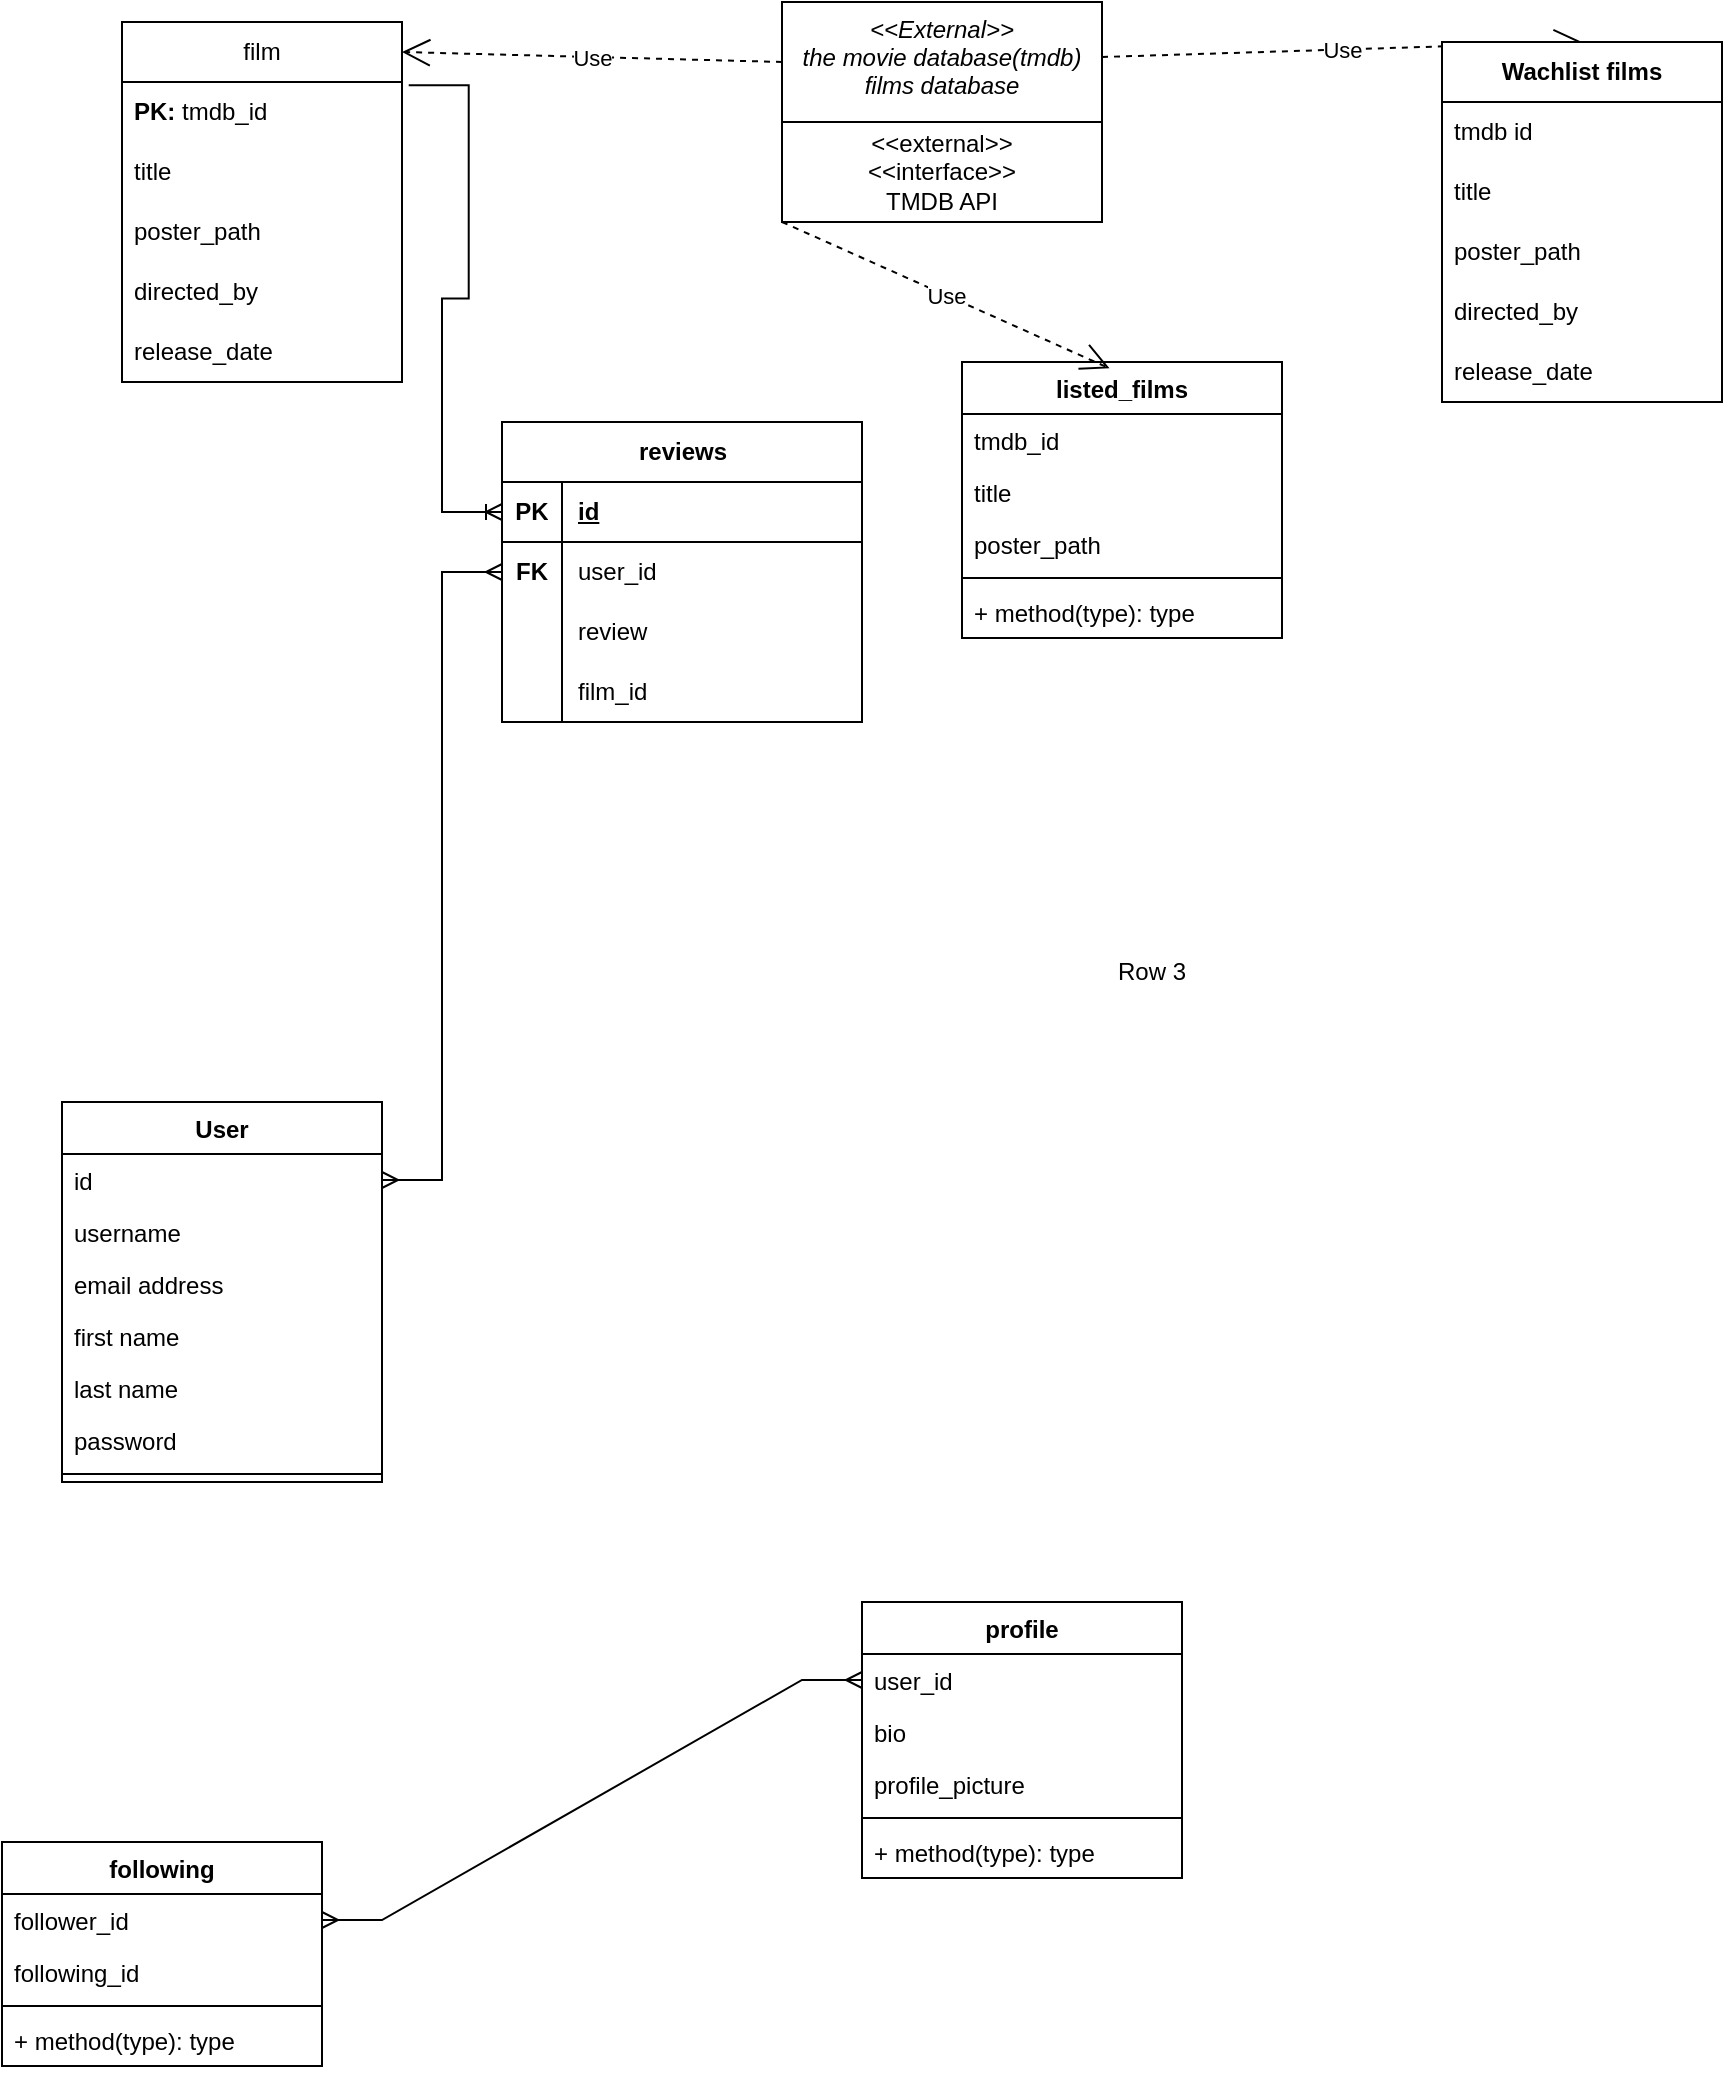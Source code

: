 <mxfile version="21.1.7" type="github">
  <diagram id="C5RBs43oDa-KdzZeNtuy" name="Page-1">
    <mxGraphModel dx="1877" dy="1742" grid="1" gridSize="10" guides="1" tooltips="1" connect="1" arrows="1" fold="1" page="1" pageScale="1" pageWidth="827" pageHeight="1169" math="0" shadow="0">
      <root>
        <mxCell id="WIyWlLk6GJQsqaUBKTNV-0" />
        <mxCell id="WIyWlLk6GJQsqaUBKTNV-1" parent="WIyWlLk6GJQsqaUBKTNV-0" />
        <mxCell id="dcX_wQZem7m3OoflAhKU-13" value="&lt;&lt;External&gt;&gt;&#xa;the movie database(tmdb)&#xa;films database" style="swimlane;fontStyle=2;align=center;verticalAlign=top;childLayout=stackLayout;horizontal=1;startSize=60;horizontalStack=0;resizeParent=1;resizeLast=0;collapsible=1;marginBottom=0;rounded=0;shadow=0;strokeWidth=1;" vertex="1" parent="WIyWlLk6GJQsqaUBKTNV-1">
          <mxGeometry x="340" y="-60" width="160" height="110" as="geometry">
            <mxRectangle x="230" y="140" width="160" height="26" as="alternateBounds" />
          </mxGeometry>
        </mxCell>
        <mxCell id="dcX_wQZem7m3OoflAhKU-41" value="&amp;lt;&amp;lt;external&amp;gt;&amp;gt;&lt;br&gt;&amp;lt;&amp;lt;interface&amp;gt;&amp;gt;&lt;br&gt;TMDB API" style="html=1;whiteSpace=wrap;" vertex="1" parent="dcX_wQZem7m3OoflAhKU-13">
          <mxGeometry y="60" width="160" height="50" as="geometry" />
        </mxCell>
        <mxCell id="dcX_wQZem7m3OoflAhKU-21" value="film" style="swimlane;fontStyle=0;childLayout=stackLayout;horizontal=1;startSize=30;horizontalStack=0;resizeParent=1;resizeParentMax=0;resizeLast=0;collapsible=1;marginBottom=0;whiteSpace=wrap;html=1;" vertex="1" parent="WIyWlLk6GJQsqaUBKTNV-1">
          <mxGeometry x="10" y="-50" width="140" height="180" as="geometry" />
        </mxCell>
        <mxCell id="dcX_wQZem7m3OoflAhKU-22" value="PK: &lt;span style=&quot;font-weight: normal;&quot;&gt;tmdb_id&lt;/span&gt;" style="text;strokeColor=none;fillColor=none;align=left;verticalAlign=middle;spacingLeft=4;spacingRight=4;overflow=hidden;points=[[0,0.5],[1,0.5]];portConstraint=eastwest;rotatable=0;whiteSpace=wrap;html=1;fontStyle=1" vertex="1" parent="dcX_wQZem7m3OoflAhKU-21">
          <mxGeometry y="30" width="140" height="30" as="geometry" />
        </mxCell>
        <mxCell id="dcX_wQZem7m3OoflAhKU-97" value="title" style="text;strokeColor=none;fillColor=none;align=left;verticalAlign=middle;spacingLeft=4;spacingRight=4;overflow=hidden;points=[[0,0.5],[1,0.5]];portConstraint=eastwest;rotatable=0;whiteSpace=wrap;html=1;" vertex="1" parent="dcX_wQZem7m3OoflAhKU-21">
          <mxGeometry y="60" width="140" height="30" as="geometry" />
        </mxCell>
        <mxCell id="dcX_wQZem7m3OoflAhKU-98" value="poster_path" style="text;strokeColor=none;fillColor=none;align=left;verticalAlign=middle;spacingLeft=4;spacingRight=4;overflow=hidden;points=[[0,0.5],[1,0.5]];portConstraint=eastwest;rotatable=0;whiteSpace=wrap;html=1;" vertex="1" parent="dcX_wQZem7m3OoflAhKU-21">
          <mxGeometry y="90" width="140" height="30" as="geometry" />
        </mxCell>
        <mxCell id="dcX_wQZem7m3OoflAhKU-100" value="directed_by" style="text;strokeColor=none;fillColor=none;align=left;verticalAlign=middle;spacingLeft=4;spacingRight=4;overflow=hidden;points=[[0,0.5],[1,0.5]];portConstraint=eastwest;rotatable=0;whiteSpace=wrap;html=1;" vertex="1" parent="dcX_wQZem7m3OoflAhKU-21">
          <mxGeometry y="120" width="140" height="30" as="geometry" />
        </mxCell>
        <mxCell id="dcX_wQZem7m3OoflAhKU-99" value="release_date" style="text;strokeColor=none;fillColor=none;align=left;verticalAlign=middle;spacingLeft=4;spacingRight=4;overflow=hidden;points=[[0,0.5],[1,0.5]];portConstraint=eastwest;rotatable=0;whiteSpace=wrap;html=1;" vertex="1" parent="dcX_wQZem7m3OoflAhKU-21">
          <mxGeometry y="150" width="140" height="30" as="geometry" />
        </mxCell>
        <mxCell id="dcX_wQZem7m3OoflAhKU-51" value="Use" style="endArrow=open;endSize=12;dashed=1;html=1;rounded=0;exitX=1;exitY=0.25;exitDx=0;exitDy=0;entryX=0.5;entryY=0;entryDx=0;entryDy=0;" edge="1" parent="WIyWlLk6GJQsqaUBKTNV-1" source="dcX_wQZem7m3OoflAhKU-13" target="dcX_wQZem7m3OoflAhKU-107">
          <mxGeometry width="160" relative="1" as="geometry">
            <mxPoint x="360" y="270" as="sourcePoint" />
            <mxPoint x="170" y="113" as="targetPoint" />
          </mxGeometry>
        </mxCell>
        <mxCell id="dcX_wQZem7m3OoflAhKU-52" value="listed_films" style="swimlane;fontStyle=1;align=center;verticalAlign=top;childLayout=stackLayout;horizontal=1;startSize=26;horizontalStack=0;resizeParent=1;resizeParentMax=0;resizeLast=0;collapsible=1;marginBottom=0;whiteSpace=wrap;html=1;" vertex="1" parent="WIyWlLk6GJQsqaUBKTNV-1">
          <mxGeometry x="430" y="120" width="160" height="138" as="geometry" />
        </mxCell>
        <mxCell id="dcX_wQZem7m3OoflAhKU-53" value="tmdb_id" style="text;strokeColor=none;fillColor=none;align=left;verticalAlign=top;spacingLeft=4;spacingRight=4;overflow=hidden;rotatable=0;points=[[0,0.5],[1,0.5]];portConstraint=eastwest;whiteSpace=wrap;html=1;" vertex="1" parent="dcX_wQZem7m3OoflAhKU-52">
          <mxGeometry y="26" width="160" height="26" as="geometry" />
        </mxCell>
        <mxCell id="dcX_wQZem7m3OoflAhKU-113" value="title" style="text;strokeColor=none;fillColor=none;align=left;verticalAlign=top;spacingLeft=4;spacingRight=4;overflow=hidden;rotatable=0;points=[[0,0.5],[1,0.5]];portConstraint=eastwest;whiteSpace=wrap;html=1;" vertex="1" parent="dcX_wQZem7m3OoflAhKU-52">
          <mxGeometry y="52" width="160" height="26" as="geometry" />
        </mxCell>
        <mxCell id="dcX_wQZem7m3OoflAhKU-114" value="poster_path" style="text;strokeColor=none;fillColor=none;align=left;verticalAlign=top;spacingLeft=4;spacingRight=4;overflow=hidden;rotatable=0;points=[[0,0.5],[1,0.5]];portConstraint=eastwest;whiteSpace=wrap;html=1;" vertex="1" parent="dcX_wQZem7m3OoflAhKU-52">
          <mxGeometry y="78" width="160" height="26" as="geometry" />
        </mxCell>
        <mxCell id="dcX_wQZem7m3OoflAhKU-54" value="" style="line;strokeWidth=1;fillColor=none;align=left;verticalAlign=middle;spacingTop=-1;spacingLeft=3;spacingRight=3;rotatable=0;labelPosition=right;points=[];portConstraint=eastwest;strokeColor=inherit;" vertex="1" parent="dcX_wQZem7m3OoflAhKU-52">
          <mxGeometry y="104" width="160" height="8" as="geometry" />
        </mxCell>
        <mxCell id="dcX_wQZem7m3OoflAhKU-55" value="+ method(type): type" style="text;strokeColor=none;fillColor=none;align=left;verticalAlign=top;spacingLeft=4;spacingRight=4;overflow=hidden;rotatable=0;points=[[0,0.5],[1,0.5]];portConstraint=eastwest;whiteSpace=wrap;html=1;" vertex="1" parent="dcX_wQZem7m3OoflAhKU-52">
          <mxGeometry y="112" width="160" height="26" as="geometry" />
        </mxCell>
        <mxCell id="dcX_wQZem7m3OoflAhKU-56" value="User" style="swimlane;fontStyle=1;align=center;verticalAlign=top;childLayout=stackLayout;horizontal=1;startSize=26;horizontalStack=0;resizeParent=1;resizeParentMax=0;resizeLast=0;collapsible=1;marginBottom=0;whiteSpace=wrap;html=1;" vertex="1" parent="WIyWlLk6GJQsqaUBKTNV-1">
          <mxGeometry x="-20" y="490" width="160" height="190" as="geometry" />
        </mxCell>
        <mxCell id="dcX_wQZem7m3OoflAhKU-57" value="id" style="text;strokeColor=none;fillColor=none;align=left;verticalAlign=top;spacingLeft=4;spacingRight=4;overflow=hidden;rotatable=0;points=[[0,0.5],[1,0.5]];portConstraint=eastwest;whiteSpace=wrap;html=1;" vertex="1" parent="dcX_wQZem7m3OoflAhKU-56">
          <mxGeometry y="26" width="160" height="26" as="geometry" />
        </mxCell>
        <mxCell id="dcX_wQZem7m3OoflAhKU-71" value="username" style="text;strokeColor=none;fillColor=none;align=left;verticalAlign=top;spacingLeft=4;spacingRight=4;overflow=hidden;rotatable=0;points=[[0,0.5],[1,0.5]];portConstraint=eastwest;whiteSpace=wrap;html=1;" vertex="1" parent="dcX_wQZem7m3OoflAhKU-56">
          <mxGeometry y="52" width="160" height="26" as="geometry" />
        </mxCell>
        <mxCell id="dcX_wQZem7m3OoflAhKU-63" value="email address" style="text;strokeColor=none;fillColor=none;align=left;verticalAlign=top;spacingLeft=4;spacingRight=4;overflow=hidden;rotatable=0;points=[[0,0.5],[1,0.5]];portConstraint=eastwest;whiteSpace=wrap;html=1;" vertex="1" parent="dcX_wQZem7m3OoflAhKU-56">
          <mxGeometry y="78" width="160" height="26" as="geometry" />
        </mxCell>
        <mxCell id="dcX_wQZem7m3OoflAhKU-61" value="first name" style="text;strokeColor=none;fillColor=none;align=left;verticalAlign=top;spacingLeft=4;spacingRight=4;overflow=hidden;rotatable=0;points=[[0,0.5],[1,0.5]];portConstraint=eastwest;whiteSpace=wrap;html=1;" vertex="1" parent="dcX_wQZem7m3OoflAhKU-56">
          <mxGeometry y="104" width="160" height="26" as="geometry" />
        </mxCell>
        <mxCell id="dcX_wQZem7m3OoflAhKU-62" value="last name" style="text;strokeColor=none;fillColor=none;align=left;verticalAlign=top;spacingLeft=4;spacingRight=4;overflow=hidden;rotatable=0;points=[[0,0.5],[1,0.5]];portConstraint=eastwest;whiteSpace=wrap;html=1;" vertex="1" parent="dcX_wQZem7m3OoflAhKU-56">
          <mxGeometry y="130" width="160" height="26" as="geometry" />
        </mxCell>
        <mxCell id="dcX_wQZem7m3OoflAhKU-60" value="password" style="text;strokeColor=none;fillColor=none;align=left;verticalAlign=top;spacingLeft=4;spacingRight=4;overflow=hidden;rotatable=0;points=[[0,0.5],[1,0.5]];portConstraint=eastwest;whiteSpace=wrap;html=1;" vertex="1" parent="dcX_wQZem7m3OoflAhKU-56">
          <mxGeometry y="156" width="160" height="26" as="geometry" />
        </mxCell>
        <mxCell id="dcX_wQZem7m3OoflAhKU-58" value="" style="line;strokeWidth=1;fillColor=none;align=left;verticalAlign=middle;spacingTop=-1;spacingLeft=3;spacingRight=3;rotatable=0;labelPosition=right;points=[];portConstraint=eastwest;strokeColor=inherit;" vertex="1" parent="dcX_wQZem7m3OoflAhKU-56">
          <mxGeometry y="182" width="160" height="8" as="geometry" />
        </mxCell>
        <mxCell id="dcX_wQZem7m3OoflAhKU-65" value="profile" style="swimlane;fontStyle=1;align=center;verticalAlign=top;childLayout=stackLayout;horizontal=1;startSize=26;horizontalStack=0;resizeParent=1;resizeParentMax=0;resizeLast=0;collapsible=1;marginBottom=0;whiteSpace=wrap;html=1;" vertex="1" parent="WIyWlLk6GJQsqaUBKTNV-1">
          <mxGeometry x="380" y="740" width="160" height="138" as="geometry" />
        </mxCell>
        <mxCell id="dcX_wQZem7m3OoflAhKU-74" value="user_id" style="text;strokeColor=none;fillColor=none;align=left;verticalAlign=top;spacingLeft=4;spacingRight=4;overflow=hidden;rotatable=0;points=[[0,0.5],[1,0.5]];portConstraint=eastwest;whiteSpace=wrap;html=1;" vertex="1" parent="dcX_wQZem7m3OoflAhKU-65">
          <mxGeometry y="26" width="160" height="26" as="geometry" />
        </mxCell>
        <mxCell id="dcX_wQZem7m3OoflAhKU-66" value="bio" style="text;strokeColor=none;fillColor=none;align=left;verticalAlign=top;spacingLeft=4;spacingRight=4;overflow=hidden;rotatable=0;points=[[0,0.5],[1,0.5]];portConstraint=eastwest;whiteSpace=wrap;html=1;" vertex="1" parent="dcX_wQZem7m3OoflAhKU-65">
          <mxGeometry y="52" width="160" height="26" as="geometry" />
        </mxCell>
        <mxCell id="dcX_wQZem7m3OoflAhKU-69" value="profile_picture" style="text;strokeColor=none;fillColor=none;align=left;verticalAlign=top;spacingLeft=4;spacingRight=4;overflow=hidden;rotatable=0;points=[[0,0.5],[1,0.5]];portConstraint=eastwest;whiteSpace=wrap;html=1;" vertex="1" parent="dcX_wQZem7m3OoflAhKU-65">
          <mxGeometry y="78" width="160" height="26" as="geometry" />
        </mxCell>
        <mxCell id="dcX_wQZem7m3OoflAhKU-67" value="" style="line;strokeWidth=1;fillColor=none;align=left;verticalAlign=middle;spacingTop=-1;spacingLeft=3;spacingRight=3;rotatable=0;labelPosition=right;points=[];portConstraint=eastwest;strokeColor=inherit;" vertex="1" parent="dcX_wQZem7m3OoflAhKU-65">
          <mxGeometry y="104" width="160" height="8" as="geometry" />
        </mxCell>
        <mxCell id="dcX_wQZem7m3OoflAhKU-68" value="+ method(type): type" style="text;strokeColor=none;fillColor=none;align=left;verticalAlign=top;spacingLeft=4;spacingRight=4;overflow=hidden;rotatable=0;points=[[0,0.5],[1,0.5]];portConstraint=eastwest;whiteSpace=wrap;html=1;" vertex="1" parent="dcX_wQZem7m3OoflAhKU-65">
          <mxGeometry y="112" width="160" height="26" as="geometry" />
        </mxCell>
        <mxCell id="dcX_wQZem7m3OoflAhKU-78" value="Use" style="endArrow=open;endSize=12;dashed=1;html=1;rounded=0;entryX=1;entryY=0.25;entryDx=0;entryDy=0;exitX=0;exitY=0.25;exitDx=0;exitDy=0;" edge="1" parent="WIyWlLk6GJQsqaUBKTNV-1">
          <mxGeometry width="160" relative="1" as="geometry">
            <mxPoint x="340" y="-30" as="sourcePoint" />
            <mxPoint x="150" y="-35" as="targetPoint" />
          </mxGeometry>
        </mxCell>
        <mxCell id="dcX_wQZem7m3OoflAhKU-96" value="Use" style="endArrow=open;endSize=12;dashed=1;html=1;rounded=0;exitX=0;exitY=1;exitDx=0;exitDy=0;entryX=0.461;entryY=0.023;entryDx=0;entryDy=0;entryPerimeter=0;" edge="1" parent="WIyWlLk6GJQsqaUBKTNV-1" source="dcX_wQZem7m3OoflAhKU-41" target="dcX_wQZem7m3OoflAhKU-52">
          <mxGeometry width="160" relative="1" as="geometry">
            <mxPoint x="350" y="70" as="sourcePoint" />
            <mxPoint x="540" y="90" as="targetPoint" />
          </mxGeometry>
        </mxCell>
        <mxCell id="dcX_wQZem7m3OoflAhKU-107" value="&lt;b&gt;Wachlist films&lt;/b&gt;" style="swimlane;fontStyle=0;childLayout=stackLayout;horizontal=1;startSize=30;horizontalStack=0;resizeParent=1;resizeParentMax=0;resizeLast=0;collapsible=1;marginBottom=0;whiteSpace=wrap;html=1;" vertex="1" parent="WIyWlLk6GJQsqaUBKTNV-1">
          <mxGeometry x="670" y="-40" width="140" height="180" as="geometry" />
        </mxCell>
        <mxCell id="dcX_wQZem7m3OoflAhKU-108" value="tmdb id" style="text;strokeColor=none;fillColor=none;align=left;verticalAlign=middle;spacingLeft=4;spacingRight=4;overflow=hidden;points=[[0,0.5],[1,0.5]];portConstraint=eastwest;rotatable=0;whiteSpace=wrap;html=1;" vertex="1" parent="dcX_wQZem7m3OoflAhKU-107">
          <mxGeometry y="30" width="140" height="30" as="geometry" />
        </mxCell>
        <mxCell id="dcX_wQZem7m3OoflAhKU-109" value="title" style="text;strokeColor=none;fillColor=none;align=left;verticalAlign=middle;spacingLeft=4;spacingRight=4;overflow=hidden;points=[[0,0.5],[1,0.5]];portConstraint=eastwest;rotatable=0;whiteSpace=wrap;html=1;" vertex="1" parent="dcX_wQZem7m3OoflAhKU-107">
          <mxGeometry y="60" width="140" height="30" as="geometry" />
        </mxCell>
        <mxCell id="dcX_wQZem7m3OoflAhKU-110" value="poster_path" style="text;strokeColor=none;fillColor=none;align=left;verticalAlign=middle;spacingLeft=4;spacingRight=4;overflow=hidden;points=[[0,0.5],[1,0.5]];portConstraint=eastwest;rotatable=0;whiteSpace=wrap;html=1;" vertex="1" parent="dcX_wQZem7m3OoflAhKU-107">
          <mxGeometry y="90" width="140" height="30" as="geometry" />
        </mxCell>
        <mxCell id="dcX_wQZem7m3OoflAhKU-111" value="directed_by" style="text;strokeColor=none;fillColor=none;align=left;verticalAlign=middle;spacingLeft=4;spacingRight=4;overflow=hidden;points=[[0,0.5],[1,0.5]];portConstraint=eastwest;rotatable=0;whiteSpace=wrap;html=1;" vertex="1" parent="dcX_wQZem7m3OoflAhKU-107">
          <mxGeometry y="120" width="140" height="30" as="geometry" />
        </mxCell>
        <mxCell id="dcX_wQZem7m3OoflAhKU-112" value="release_date" style="text;strokeColor=none;fillColor=none;align=left;verticalAlign=middle;spacingLeft=4;spacingRight=4;overflow=hidden;points=[[0,0.5],[1,0.5]];portConstraint=eastwest;rotatable=0;whiteSpace=wrap;html=1;" vertex="1" parent="dcX_wQZem7m3OoflAhKU-107">
          <mxGeometry y="150" width="140" height="30" as="geometry" />
        </mxCell>
        <mxCell id="dcX_wQZem7m3OoflAhKU-116" value="following" style="swimlane;fontStyle=1;align=center;verticalAlign=top;childLayout=stackLayout;horizontal=1;startSize=26;horizontalStack=0;resizeParent=1;resizeParentMax=0;resizeLast=0;collapsible=1;marginBottom=0;whiteSpace=wrap;html=1;" vertex="1" parent="WIyWlLk6GJQsqaUBKTNV-1">
          <mxGeometry x="-50" y="860" width="160" height="112" as="geometry" />
        </mxCell>
        <mxCell id="dcX_wQZem7m3OoflAhKU-117" value="follower_id" style="text;strokeColor=none;fillColor=none;align=left;verticalAlign=top;spacingLeft=4;spacingRight=4;overflow=hidden;rotatable=0;points=[[0,0.5],[1,0.5]];portConstraint=eastwest;whiteSpace=wrap;html=1;" vertex="1" parent="dcX_wQZem7m3OoflAhKU-116">
          <mxGeometry y="26" width="160" height="26" as="geometry" />
        </mxCell>
        <mxCell id="dcX_wQZem7m3OoflAhKU-118" value="following_id" style="text;strokeColor=none;fillColor=none;align=left;verticalAlign=top;spacingLeft=4;spacingRight=4;overflow=hidden;rotatable=0;points=[[0,0.5],[1,0.5]];portConstraint=eastwest;whiteSpace=wrap;html=1;" vertex="1" parent="dcX_wQZem7m3OoflAhKU-116">
          <mxGeometry y="52" width="160" height="26" as="geometry" />
        </mxCell>
        <mxCell id="dcX_wQZem7m3OoflAhKU-120" value="" style="line;strokeWidth=1;fillColor=none;align=left;verticalAlign=middle;spacingTop=-1;spacingLeft=3;spacingRight=3;rotatable=0;labelPosition=right;points=[];portConstraint=eastwest;strokeColor=inherit;" vertex="1" parent="dcX_wQZem7m3OoflAhKU-116">
          <mxGeometry y="78" width="160" height="8" as="geometry" />
        </mxCell>
        <mxCell id="dcX_wQZem7m3OoflAhKU-121" value="+ method(type): type" style="text;strokeColor=none;fillColor=none;align=left;verticalAlign=top;spacingLeft=4;spacingRight=4;overflow=hidden;rotatable=0;points=[[0,0.5],[1,0.5]];portConstraint=eastwest;whiteSpace=wrap;html=1;" vertex="1" parent="dcX_wQZem7m3OoflAhKU-116">
          <mxGeometry y="86" width="160" height="26" as="geometry" />
        </mxCell>
        <mxCell id="dcX_wQZem7m3OoflAhKU-142" value="" style="edgeStyle=entityRelationEdgeStyle;fontSize=12;html=1;endArrow=ERmany;startArrow=ERmany;rounded=0;exitX=1;exitY=0.5;exitDx=0;exitDy=0;entryX=0;entryY=0.5;entryDx=0;entryDy=0;" edge="1" parent="WIyWlLk6GJQsqaUBKTNV-1" source="dcX_wQZem7m3OoflAhKU-117" target="dcX_wQZem7m3OoflAhKU-74">
          <mxGeometry width="100" height="100" relative="1" as="geometry">
            <mxPoint x="420" y="1030" as="sourcePoint" />
            <mxPoint x="210" y="780" as="targetPoint" />
          </mxGeometry>
        </mxCell>
        <mxCell id="dcX_wQZem7m3OoflAhKU-143" value="reviews" style="shape=table;startSize=30;container=1;collapsible=1;childLayout=tableLayout;fixedRows=1;rowLines=0;fontStyle=1;align=center;resizeLast=1;html=1;" vertex="1" parent="WIyWlLk6GJQsqaUBKTNV-1">
          <mxGeometry x="200" y="150" width="180" height="150" as="geometry" />
        </mxCell>
        <mxCell id="dcX_wQZem7m3OoflAhKU-144" value="" style="shape=tableRow;horizontal=0;startSize=0;swimlaneHead=0;swimlaneBody=0;fillColor=none;collapsible=0;dropTarget=0;points=[[0,0.5],[1,0.5]];portConstraint=eastwest;top=0;left=0;right=0;bottom=1;" vertex="1" parent="dcX_wQZem7m3OoflAhKU-143">
          <mxGeometry y="30" width="180" height="30" as="geometry" />
        </mxCell>
        <mxCell id="dcX_wQZem7m3OoflAhKU-145" value="PK" style="shape=partialRectangle;connectable=0;fillColor=none;top=0;left=0;bottom=0;right=0;fontStyle=1;overflow=hidden;whiteSpace=wrap;html=1;" vertex="1" parent="dcX_wQZem7m3OoflAhKU-144">
          <mxGeometry width="30" height="30" as="geometry">
            <mxRectangle width="30" height="30" as="alternateBounds" />
          </mxGeometry>
        </mxCell>
        <mxCell id="dcX_wQZem7m3OoflAhKU-146" value="id" style="shape=partialRectangle;connectable=0;fillColor=none;top=0;left=0;bottom=0;right=0;align=left;spacingLeft=6;fontStyle=5;overflow=hidden;whiteSpace=wrap;html=1;" vertex="1" parent="dcX_wQZem7m3OoflAhKU-144">
          <mxGeometry x="30" width="150" height="30" as="geometry">
            <mxRectangle width="150" height="30" as="alternateBounds" />
          </mxGeometry>
        </mxCell>
        <mxCell id="dcX_wQZem7m3OoflAhKU-147" value="" style="shape=tableRow;horizontal=0;startSize=0;swimlaneHead=0;swimlaneBody=0;fillColor=none;collapsible=0;dropTarget=0;points=[[0,0.5],[1,0.5]];portConstraint=eastwest;top=0;left=0;right=0;bottom=0;" vertex="1" parent="dcX_wQZem7m3OoflAhKU-143">
          <mxGeometry y="60" width="180" height="30" as="geometry" />
        </mxCell>
        <mxCell id="dcX_wQZem7m3OoflAhKU-148" value="&lt;b&gt;FK&lt;/b&gt;" style="shape=partialRectangle;connectable=0;fillColor=none;top=0;left=0;bottom=0;right=0;editable=1;overflow=hidden;whiteSpace=wrap;html=1;" vertex="1" parent="dcX_wQZem7m3OoflAhKU-147">
          <mxGeometry width="30" height="30" as="geometry">
            <mxRectangle width="30" height="30" as="alternateBounds" />
          </mxGeometry>
        </mxCell>
        <mxCell id="dcX_wQZem7m3OoflAhKU-149" value="user_id" style="shape=partialRectangle;connectable=0;fillColor=none;top=0;left=0;bottom=0;right=0;align=left;spacingLeft=6;overflow=hidden;whiteSpace=wrap;html=1;" vertex="1" parent="dcX_wQZem7m3OoflAhKU-147">
          <mxGeometry x="30" width="150" height="30" as="geometry">
            <mxRectangle width="150" height="30" as="alternateBounds" />
          </mxGeometry>
        </mxCell>
        <mxCell id="dcX_wQZem7m3OoflAhKU-150" value="" style="shape=tableRow;horizontal=0;startSize=0;swimlaneHead=0;swimlaneBody=0;fillColor=none;collapsible=0;dropTarget=0;points=[[0,0.5],[1,0.5]];portConstraint=eastwest;top=0;left=0;right=0;bottom=0;" vertex="1" parent="dcX_wQZem7m3OoflAhKU-143">
          <mxGeometry y="90" width="180" height="30" as="geometry" />
        </mxCell>
        <mxCell id="dcX_wQZem7m3OoflAhKU-151" value="" style="shape=partialRectangle;connectable=0;fillColor=none;top=0;left=0;bottom=0;right=0;editable=1;overflow=hidden;whiteSpace=wrap;html=1;" vertex="1" parent="dcX_wQZem7m3OoflAhKU-150">
          <mxGeometry width="30" height="30" as="geometry">
            <mxRectangle width="30" height="30" as="alternateBounds" />
          </mxGeometry>
        </mxCell>
        <mxCell id="dcX_wQZem7m3OoflAhKU-152" value="review" style="shape=partialRectangle;connectable=0;fillColor=none;top=0;left=0;bottom=0;right=0;align=left;spacingLeft=6;overflow=hidden;whiteSpace=wrap;html=1;" vertex="1" parent="dcX_wQZem7m3OoflAhKU-150">
          <mxGeometry x="30" width="150" height="30" as="geometry">
            <mxRectangle width="150" height="30" as="alternateBounds" />
          </mxGeometry>
        </mxCell>
        <mxCell id="dcX_wQZem7m3OoflAhKU-153" value="" style="shape=tableRow;horizontal=0;startSize=0;swimlaneHead=0;swimlaneBody=0;fillColor=none;collapsible=0;dropTarget=0;points=[[0,0.5],[1,0.5]];portConstraint=eastwest;top=0;left=0;right=0;bottom=0;" vertex="1" parent="dcX_wQZem7m3OoflAhKU-143">
          <mxGeometry y="120" width="180" height="30" as="geometry" />
        </mxCell>
        <mxCell id="dcX_wQZem7m3OoflAhKU-154" value="" style="shape=partialRectangle;connectable=0;fillColor=none;top=0;left=0;bottom=0;right=0;editable=1;overflow=hidden;whiteSpace=wrap;html=1;fontStyle=1" vertex="1" parent="dcX_wQZem7m3OoflAhKU-153">
          <mxGeometry width="30" height="30" as="geometry">
            <mxRectangle width="30" height="30" as="alternateBounds" />
          </mxGeometry>
        </mxCell>
        <mxCell id="dcX_wQZem7m3OoflAhKU-155" value="film_id" style="shape=partialRectangle;connectable=0;fillColor=none;top=0;left=0;bottom=0;right=0;align=left;spacingLeft=6;overflow=hidden;whiteSpace=wrap;html=1;" vertex="1" parent="dcX_wQZem7m3OoflAhKU-153">
          <mxGeometry x="30" width="150" height="30" as="geometry">
            <mxRectangle width="150" height="30" as="alternateBounds" />
          </mxGeometry>
        </mxCell>
        <mxCell id="dcX_wQZem7m3OoflAhKU-169" value="Row 3" style="shape=partialRectangle;connectable=0;fillColor=none;top=0;left=0;bottom=0;right=0;align=left;spacingLeft=6;overflow=hidden;whiteSpace=wrap;html=1;" vertex="1" parent="WIyWlLk6GJQsqaUBKTNV-1">
          <mxGeometry x="500" y="410" width="150" height="30" as="geometry">
            <mxRectangle width="150" height="30" as="alternateBounds" />
          </mxGeometry>
        </mxCell>
        <mxCell id="dcX_wQZem7m3OoflAhKU-171" value="" style="edgeStyle=entityRelationEdgeStyle;fontSize=12;html=1;endArrow=ERoneToMany;rounded=0;exitX=1.024;exitY=0.053;exitDx=0;exitDy=0;exitPerimeter=0;entryX=0;entryY=0.5;entryDx=0;entryDy=0;" edge="1" parent="WIyWlLk6GJQsqaUBKTNV-1" source="dcX_wQZem7m3OoflAhKU-22" target="dcX_wQZem7m3OoflAhKU-144">
          <mxGeometry width="100" height="100" relative="1" as="geometry">
            <mxPoint x="430" y="260" as="sourcePoint" />
            <mxPoint x="530" y="160" as="targetPoint" />
          </mxGeometry>
        </mxCell>
        <mxCell id="dcX_wQZem7m3OoflAhKU-172" value="" style="edgeStyle=entityRelationEdgeStyle;fontSize=12;html=1;endArrow=ERmany;startArrow=ERmany;rounded=0;entryX=0;entryY=0.5;entryDx=0;entryDy=0;exitX=1;exitY=0.5;exitDx=0;exitDy=0;" edge="1" parent="WIyWlLk6GJQsqaUBKTNV-1" source="dcX_wQZem7m3OoflAhKU-57" target="dcX_wQZem7m3OoflAhKU-147">
          <mxGeometry width="100" height="100" relative="1" as="geometry">
            <mxPoint x="190" y="390" as="sourcePoint" />
            <mxPoint x="100" y="240" as="targetPoint" />
          </mxGeometry>
        </mxCell>
      </root>
    </mxGraphModel>
  </diagram>
</mxfile>
